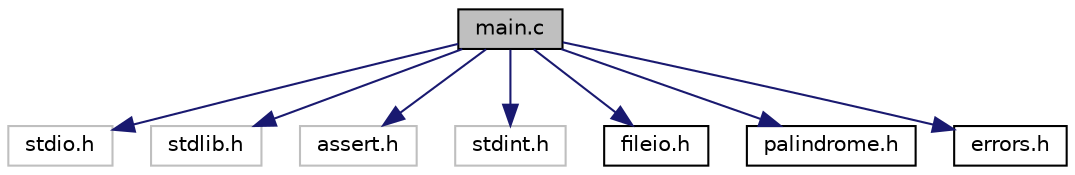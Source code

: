 digraph "main.c"
{
 // LATEX_PDF_SIZE
  edge [fontname="Helvetica",fontsize="10",labelfontname="Helvetica",labelfontsize="10"];
  node [fontname="Helvetica",fontsize="10",shape=record];
  Node1 [label="main.c",height=0.2,width=0.4,color="black", fillcolor="grey75", style="filled", fontcolor="black",tooltip="Основной файл с решением задачи"];
  Node1 -> Node2 [color="midnightblue",fontsize="10",style="solid",fontname="Helvetica"];
  Node2 [label="stdio.h",height=0.2,width=0.4,color="grey75", fillcolor="white", style="filled",tooltip=" "];
  Node1 -> Node3 [color="midnightblue",fontsize="10",style="solid",fontname="Helvetica"];
  Node3 [label="stdlib.h",height=0.2,width=0.4,color="grey75", fillcolor="white", style="filled",tooltip=" "];
  Node1 -> Node4 [color="midnightblue",fontsize="10",style="solid",fontname="Helvetica"];
  Node4 [label="assert.h",height=0.2,width=0.4,color="grey75", fillcolor="white", style="filled",tooltip=" "];
  Node1 -> Node5 [color="midnightblue",fontsize="10",style="solid",fontname="Helvetica"];
  Node5 [label="stdint.h",height=0.2,width=0.4,color="grey75", fillcolor="white", style="filled",tooltip=" "];
  Node1 -> Node6 [color="midnightblue",fontsize="10",style="solid",fontname="Helvetica"];
  Node6 [label="fileio.h",height=0.2,width=0.4,color="black", fillcolor="white", style="filled",URL="$fileio_8h.html",tooltip="Заголовочный файл с функциями для работы с текстовым файлом целых чисел"];
  Node1 -> Node7 [color="midnightblue",fontsize="10",style="solid",fontname="Helvetica"];
  Node7 [label="palindrome.h",height=0.2,width=0.4,color="black", fillcolor="white", style="filled",URL="$palindrome_8h.html",tooltip="Заголовочный файл с описанием функций для работы с палиндромами"];
  Node1 -> Node8 [color="midnightblue",fontsize="10",style="solid",fontname="Helvetica"];
  Node8 [label="errors.h",height=0.2,width=0.4,color="black", fillcolor="white", style="filled",URL="$errors_8h.html",tooltip="Заголовочный файл с описанием констант и кодов возврата"];
}
